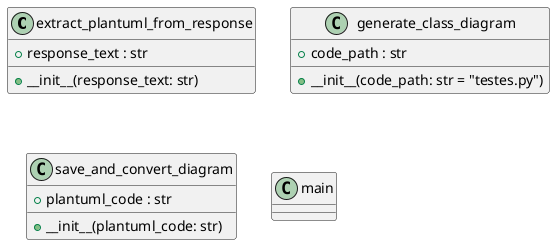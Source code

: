 @startuml
class extract_plantuml_from_response {
    + response_text : str
    + __init__(response_text: str)
}

class generate_class_diagram {
    + code_path : str
    + __init__(code_path: str = "testes.py")
}

class save_and_convert_diagram {
    + plantuml_code : str
    + __init__(plantuml_code: str)
}

class main {
}

@enduml